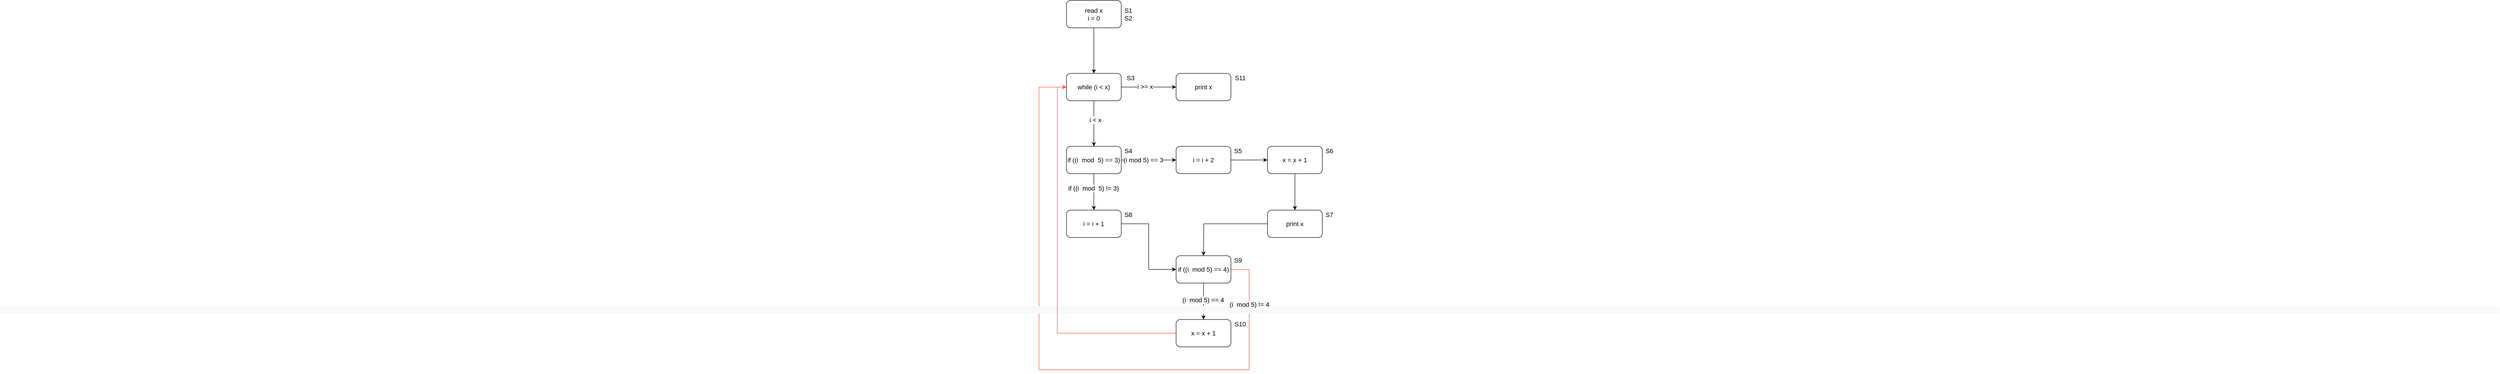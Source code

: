 <mxfile version="16.6.1" type="github">
  <diagram id="2uj7CHDzdd9baOE3cozI" name="Page-1">
    <mxGraphModel dx="3311" dy="819" grid="1" gridSize="10" guides="1" tooltips="1" connect="1" arrows="1" fold="1" page="1" pageScale="1" pageWidth="827" pageHeight="1169" math="0" shadow="0">
      <root>
        <mxCell id="0" />
        <mxCell id="1" parent="0" />
        <mxCell id="sBYmPqJ818POzDT19pV9-6" value="" style="edgeStyle=orthogonalEdgeStyle;rounded=0;orthogonalLoop=1;jettySize=auto;html=1;fontSize=14;" edge="1" parent="1" source="sBYmPqJ818POzDT19pV9-4" target="sBYmPqJ818POzDT19pV9-5">
          <mxGeometry relative="1" as="geometry" />
        </mxCell>
        <mxCell id="sBYmPqJ818POzDT19pV9-4" value="&lt;span style=&quot;font-size: 14px;&quot;&gt;read x&lt;/span&gt;&lt;br style=&quot;font-size: 14px;&quot;&gt;&lt;span style=&quot;font-size: 14px;&quot;&gt;i = 0&lt;/span&gt;" style="rounded=1;whiteSpace=wrap;html=1;fontSize=14;" vertex="1" parent="1">
          <mxGeometry x="280" y="80" width="120" height="60" as="geometry" />
        </mxCell>
        <mxCell id="sBYmPqJ818POzDT19pV9-8" value="" style="edgeStyle=orthogonalEdgeStyle;rounded=0;orthogonalLoop=1;jettySize=auto;html=1;fontSize=14;" edge="1" parent="1" source="sBYmPqJ818POzDT19pV9-5" target="sBYmPqJ818POzDT19pV9-7">
          <mxGeometry relative="1" as="geometry" />
        </mxCell>
        <mxCell id="sBYmPqJ818POzDT19pV9-9" value="i &amp;gt;= x" style="edgeLabel;html=1;align=center;verticalAlign=middle;resizable=0;points=[];fontSize=14;" vertex="1" connectable="0" parent="sBYmPqJ818POzDT19pV9-8">
          <mxGeometry x="-0.133" y="1" relative="1" as="geometry">
            <mxPoint as="offset" />
          </mxGeometry>
        </mxCell>
        <mxCell id="sBYmPqJ818POzDT19pV9-11" value="" style="edgeStyle=orthogonalEdgeStyle;rounded=0;orthogonalLoop=1;jettySize=auto;html=1;fontSize=14;" edge="1" parent="1" source="sBYmPqJ818POzDT19pV9-5" target="sBYmPqJ818POzDT19pV9-10">
          <mxGeometry relative="1" as="geometry" />
        </mxCell>
        <mxCell id="sBYmPqJ818POzDT19pV9-12" value="i &amp;lt; x" style="edgeLabel;html=1;align=center;verticalAlign=middle;resizable=0;points=[];fontSize=14;" vertex="1" connectable="0" parent="sBYmPqJ818POzDT19pV9-11">
          <mxGeometry x="-0.16" y="3" relative="1" as="geometry">
            <mxPoint as="offset" />
          </mxGeometry>
        </mxCell>
        <mxCell id="sBYmPqJ818POzDT19pV9-5" value="while (i &amp;lt; x)" style="rounded=1;whiteSpace=wrap;html=1;fontSize=14;" vertex="1" parent="1">
          <mxGeometry x="280" y="240" width="120" height="60" as="geometry" />
        </mxCell>
        <mxCell id="sBYmPqJ818POzDT19pV9-7" value="print x" style="rounded=1;whiteSpace=wrap;html=1;fontSize=14;" vertex="1" parent="1">
          <mxGeometry x="520" y="240" width="120" height="60" as="geometry" />
        </mxCell>
        <mxCell id="sBYmPqJ818POzDT19pV9-14" value="" style="edgeStyle=orthogonalEdgeStyle;rounded=0;orthogonalLoop=1;jettySize=auto;html=1;fontSize=14;" edge="1" parent="1" source="sBYmPqJ818POzDT19pV9-10" target="sBYmPqJ818POzDT19pV9-13">
          <mxGeometry relative="1" as="geometry" />
        </mxCell>
        <mxCell id="sBYmPqJ818POzDT19pV9-15" value="(i mod 5) == 3" style="edgeLabel;html=1;align=center;verticalAlign=middle;resizable=0;points=[];fontSize=14;" vertex="1" connectable="0" parent="sBYmPqJ818POzDT19pV9-14">
          <mxGeometry x="-0.2" relative="1" as="geometry">
            <mxPoint as="offset" />
          </mxGeometry>
        </mxCell>
        <mxCell id="sBYmPqJ818POzDT19pV9-17" value="" style="edgeStyle=orthogonalEdgeStyle;rounded=0;orthogonalLoop=1;jettySize=auto;html=1;fontSize=14;" edge="1" parent="1" source="sBYmPqJ818POzDT19pV9-10" target="sBYmPqJ818POzDT19pV9-16">
          <mxGeometry relative="1" as="geometry" />
        </mxCell>
        <mxCell id="sBYmPqJ818POzDT19pV9-18" value="&lt;span style=&quot;font-size: 14px; background-color: rgb(248, 249, 250);&quot;&gt;if ((i &amp;nbsp;mod &amp;nbsp;5) != 3)&lt;/span&gt;" style="edgeLabel;html=1;align=center;verticalAlign=middle;resizable=0;points=[];fontSize=14;" vertex="1" connectable="0" parent="sBYmPqJ818POzDT19pV9-17">
          <mxGeometry x="-0.2" y="-1" relative="1" as="geometry">
            <mxPoint as="offset" />
          </mxGeometry>
        </mxCell>
        <mxCell id="sBYmPqJ818POzDT19pV9-10" value="if ((i &amp;nbsp;mod &amp;nbsp;5) == 3)" style="rounded=1;whiteSpace=wrap;html=1;fontSize=14;" vertex="1" parent="1">
          <mxGeometry x="280" y="400" width="120" height="60" as="geometry" />
        </mxCell>
        <mxCell id="sBYmPqJ818POzDT19pV9-20" value="" style="edgeStyle=orthogonalEdgeStyle;rounded=0;orthogonalLoop=1;jettySize=auto;html=1;fontSize=14;" edge="1" parent="1" source="sBYmPqJ818POzDT19pV9-13" target="sBYmPqJ818POzDT19pV9-19">
          <mxGeometry relative="1" as="geometry" />
        </mxCell>
        <mxCell id="sBYmPqJ818POzDT19pV9-13" value="i = i + 2" style="rounded=1;whiteSpace=wrap;html=1;fontSize=14;" vertex="1" parent="1">
          <mxGeometry x="520" y="400" width="120" height="60" as="geometry" />
        </mxCell>
        <mxCell id="sBYmPqJ818POzDT19pV9-24" value="" style="edgeStyle=orthogonalEdgeStyle;rounded=0;orthogonalLoop=1;jettySize=auto;html=1;entryX=0;entryY=0.5;entryDx=0;entryDy=0;fontSize=14;" edge="1" parent="1" source="sBYmPqJ818POzDT19pV9-16" target="sBYmPqJ818POzDT19pV9-23">
          <mxGeometry relative="1" as="geometry" />
        </mxCell>
        <mxCell id="sBYmPqJ818POzDT19pV9-16" value="i = i + 1" style="rounded=1;whiteSpace=wrap;html=1;fontSize=14;" vertex="1" parent="1">
          <mxGeometry x="280" y="540" width="120" height="60" as="geometry" />
        </mxCell>
        <mxCell id="sBYmPqJ818POzDT19pV9-22" value="" style="edgeStyle=orthogonalEdgeStyle;rounded=0;orthogonalLoop=1;jettySize=auto;html=1;fontSize=14;" edge="1" parent="1" source="sBYmPqJ818POzDT19pV9-19" target="sBYmPqJ818POzDT19pV9-21">
          <mxGeometry relative="1" as="geometry" />
        </mxCell>
        <mxCell id="sBYmPqJ818POzDT19pV9-19" value="x = x + 1" style="rounded=1;whiteSpace=wrap;html=1;fontSize=14;" vertex="1" parent="1">
          <mxGeometry x="720" y="400" width="120" height="60" as="geometry" />
        </mxCell>
        <mxCell id="sBYmPqJ818POzDT19pV9-25" style="edgeStyle=orthogonalEdgeStyle;rounded=0;orthogonalLoop=1;jettySize=auto;html=1;fontSize=14;" edge="1" parent="1" source="sBYmPqJ818POzDT19pV9-21">
          <mxGeometry relative="1" as="geometry">
            <mxPoint x="580" y="640" as="targetPoint" />
          </mxGeometry>
        </mxCell>
        <mxCell id="sBYmPqJ818POzDT19pV9-21" value="print x" style="rounded=1;whiteSpace=wrap;html=1;fontSize=14;" vertex="1" parent="1">
          <mxGeometry x="720" y="540" width="120" height="60" as="geometry" />
        </mxCell>
        <mxCell id="sBYmPqJ818POzDT19pV9-27" value="" style="edgeStyle=orthogonalEdgeStyle;rounded=0;orthogonalLoop=1;jettySize=auto;html=1;fontSize=14;" edge="1" parent="1" source="sBYmPqJ818POzDT19pV9-23" target="sBYmPqJ818POzDT19pV9-26">
          <mxGeometry relative="1" as="geometry" />
        </mxCell>
        <mxCell id="sBYmPqJ818POzDT19pV9-28" value="&lt;span style=&quot;font-size: 14px; background-color: rgb(248, 249, 250);&quot;&gt;(i &amp;nbsp;mod 5) == 4&lt;/span&gt;" style="edgeLabel;html=1;align=center;verticalAlign=middle;resizable=0;points=[];fontSize=14;" vertex="1" connectable="0" parent="sBYmPqJ818POzDT19pV9-27">
          <mxGeometry x="-0.075" y="-1" relative="1" as="geometry">
            <mxPoint as="offset" />
          </mxGeometry>
        </mxCell>
        <mxCell id="sBYmPqJ818POzDT19pV9-30" style="edgeStyle=orthogonalEdgeStyle;rounded=0;orthogonalLoop=1;jettySize=auto;html=1;entryX=0;entryY=0.5;entryDx=0;entryDy=0;strokeColor=#FF4E21;fontSize=14;" edge="1" parent="1" source="sBYmPqJ818POzDT19pV9-23" target="sBYmPqJ818POzDT19pV9-5">
          <mxGeometry relative="1" as="geometry">
            <Array as="points">
              <mxPoint x="680" y="670" />
              <mxPoint x="680" y="890" />
              <mxPoint x="220" y="890" />
              <mxPoint x="220" y="270" />
            </Array>
          </mxGeometry>
        </mxCell>
        <mxCell id="sBYmPqJ818POzDT19pV9-31" value="&lt;span style=&quot;color: rgba(0, 0, 0, 0); font-family: monospace; font-size: 14px; background-color: rgb(248, 249, 250);&quot;&gt;%3CmxGraphModel%3E%3Croot%3E%3CmxCell%20id%3D%220%22%2F%3E%3CmxCell%20id%3D%221%22%20parent%3D%220%22%2F%3E%3CmxCell%20id%3D%222%22%20value%3D%22%26lt%3Bspan%20style%3D%26quot%3Bfont-size%3A%2012px%20%3B%20background-color%3A%20rgb(248%20%2C%20249%20%2C%20250)%26quot%3B%26gt%3B(i%20%26amp%3Bnbsp%3Bmod%205)%20%3D%3D%204%26lt%3B%2Fspan%26gt%3B%22%20style%3D%22edgeLabel%3Bhtml%3D1%3Balign%3Dcenter%3BverticalAlign%3Dmiddle%3Bresizable%3D0%3Bpoints%3D%5B%5D%3B%22%20vertex%3D%221%22%20connectable%3D%220%22%20parent%3D%221%22%3E%3CmxGeometry%20x%3D%22579%22%20y%3D%22737%22%20as%3D%22geometry%22%2F%3E%3C%2FmxCell%3E%3C%2Froot%3E%3C%2FmxGraphModel%3E&lt;/span&gt;" style="edgeLabel;html=1;align=center;verticalAlign=middle;resizable=0;points=[];fontSize=14;" vertex="1" connectable="0" parent="sBYmPqJ818POzDT19pV9-30">
          <mxGeometry x="-0.818" y="1" relative="1" as="geometry">
            <mxPoint as="offset" />
          </mxGeometry>
        </mxCell>
        <mxCell id="sBYmPqJ818POzDT19pV9-33" value="&lt;span style=&quot;font-size: 14px; background-color: rgb(248, 249, 250);&quot;&gt;(i &amp;nbsp;mod 5) != 4&lt;/span&gt;" style="edgeLabel;html=1;align=center;verticalAlign=middle;resizable=0;points=[];fontSize=14;" vertex="1" connectable="0" parent="sBYmPqJ818POzDT19pV9-30">
          <mxGeometry x="-0.814" relative="1" as="geometry">
            <mxPoint y="-13" as="offset" />
          </mxGeometry>
        </mxCell>
        <mxCell id="sBYmPqJ818POzDT19pV9-23" value="if ((i &amp;nbsp;mod 5) == 4)" style="rounded=1;whiteSpace=wrap;html=1;fontSize=14;" vertex="1" parent="1">
          <mxGeometry x="520" y="640" width="120" height="60" as="geometry" />
        </mxCell>
        <mxCell id="sBYmPqJ818POzDT19pV9-29" style="edgeStyle=orthogonalEdgeStyle;rounded=0;orthogonalLoop=1;jettySize=auto;html=1;entryX=0;entryY=0.5;entryDx=0;entryDy=0;strokeColor=#FF5226;fontSize=14;" edge="1" parent="1" source="sBYmPqJ818POzDT19pV9-26" target="sBYmPqJ818POzDT19pV9-5">
          <mxGeometry relative="1" as="geometry" />
        </mxCell>
        <mxCell id="sBYmPqJ818POzDT19pV9-26" value="x = x + 1" style="rounded=1;whiteSpace=wrap;html=1;fontSize=14;" vertex="1" parent="1">
          <mxGeometry x="520" y="780" width="120" height="60" as="geometry" />
        </mxCell>
        <mxCell id="sBYmPqJ818POzDT19pV9-34" value="S1&lt;br style=&quot;font-size: 14px;&quot;&gt;S2" style="text;html=1;align=center;verticalAlign=middle;resizable=0;points=[];autosize=1;strokeColor=none;fillColor=none;fontSize=14;" vertex="1" parent="1">
          <mxGeometry x="400" y="90" width="30" height="40" as="geometry" />
        </mxCell>
        <mxCell id="sBYmPqJ818POzDT19pV9-35" value="S3" style="text;html=1;align=center;verticalAlign=middle;resizable=0;points=[];autosize=1;strokeColor=none;fillColor=none;fontSize=14;" vertex="1" parent="1">
          <mxGeometry x="405" y="240" width="30" height="20" as="geometry" />
        </mxCell>
        <mxCell id="sBYmPqJ818POzDT19pV9-36" value="S11" style="text;html=1;align=center;verticalAlign=middle;resizable=0;points=[];autosize=1;strokeColor=none;fillColor=none;fontSize=14;" vertex="1" parent="1">
          <mxGeometry x="640" y="240" width="40" height="20" as="geometry" />
        </mxCell>
        <mxCell id="sBYmPqJ818POzDT19pV9-37" value="S4" style="text;html=1;align=center;verticalAlign=middle;resizable=0;points=[];autosize=1;strokeColor=none;fillColor=none;fontSize=14;" vertex="1" parent="1">
          <mxGeometry x="400" y="400" width="30" height="20" as="geometry" />
        </mxCell>
        <mxCell id="sBYmPqJ818POzDT19pV9-38" value="S5" style="text;html=1;align=center;verticalAlign=middle;resizable=0;points=[];autosize=1;strokeColor=none;fillColor=none;fontSize=14;" vertex="1" parent="1">
          <mxGeometry x="640" y="400" width="30" height="20" as="geometry" />
        </mxCell>
        <mxCell id="sBYmPqJ818POzDT19pV9-39" value="S6" style="text;html=1;align=center;verticalAlign=middle;resizable=0;points=[];autosize=1;strokeColor=none;fillColor=none;fontSize=14;" vertex="1" parent="1">
          <mxGeometry x="840" y="400" width="30" height="20" as="geometry" />
        </mxCell>
        <mxCell id="sBYmPqJ818POzDT19pV9-40" value="S7" style="text;html=1;align=center;verticalAlign=middle;resizable=0;points=[];autosize=1;strokeColor=none;fillColor=none;fontSize=14;" vertex="1" parent="1">
          <mxGeometry x="840" y="540" width="30" height="20" as="geometry" />
        </mxCell>
        <mxCell id="sBYmPqJ818POzDT19pV9-41" value="S8" style="text;html=1;align=center;verticalAlign=middle;resizable=0;points=[];autosize=1;strokeColor=none;fillColor=none;fontSize=14;" vertex="1" parent="1">
          <mxGeometry x="400" y="540" width="30" height="20" as="geometry" />
        </mxCell>
        <mxCell id="sBYmPqJ818POzDT19pV9-42" value="S9" style="text;html=1;align=center;verticalAlign=middle;resizable=0;points=[];autosize=1;strokeColor=none;fillColor=none;fontSize=14;" vertex="1" parent="1">
          <mxGeometry x="640" y="640" width="30" height="20" as="geometry" />
        </mxCell>
        <mxCell id="sBYmPqJ818POzDT19pV9-43" value="S10" style="text;html=1;align=center;verticalAlign=middle;resizable=0;points=[];autosize=1;strokeColor=none;fillColor=none;fontSize=14;" vertex="1" parent="1">
          <mxGeometry x="640" y="780" width="40" height="20" as="geometry" />
        </mxCell>
      </root>
    </mxGraphModel>
  </diagram>
</mxfile>
